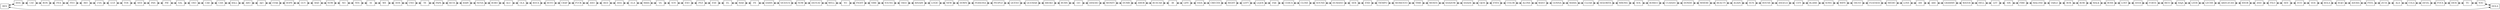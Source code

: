 digraph G {
 rankdir=LR 
 node[shape=box] 
node1[label = "RES"]
node2[label = "DOG"]
node3[label = "CAT"]
node4[label = "RON"]
node5[label = "FEA"]
node6[label = "FEO"]
node7[label = "RIO"]
node8[label = "UVA"]
node9[label = "LUZ"]
node10[label = "TOS"]
node11[label = "SED"]
node12[label = "PAN"]
node13[label = "PIE"]
node14[label = "SAL"]
node15[label = "OSO"]
node16[label = "CAR"]
node17[label = "CAN"]
node18[label = "BALL"]
node19[label = "ARO"]
node20[label = "AJO"]
node21[label = "OTAK"]
node22[label = "HOPE"]
node23[label = "GUY"]
node24[label = "BAD"]
node25[label = "NOW"]
node26[label = "NO"]
node27[label = "YES"]
node28[label = "SI"]
node29[label = "WE"]
node30[label = "DOS"]
node31[label = "UNO"]
node32[label = "TE"]
node33[label = "PAPA"]
node34[label = "RETA"]
node35[label = "BABY"]
node36[label = "NENA"]
node37[label = "ROBO"]
node38[label = "ALU"]
node39[label = "OLA"]
node40[label = "ROCA"]
node41[label = "ROTO"]
node42[label = "CRAP"]
node43[label = "FUCK"]
node44[label = "ANO"]
node45[label = "RED"]
node46[label = "ANA"]
node47[label = "ELA"]
node48[label = "MIRA"]
node49[label = "VA"]
node50[label = "VOY"]
node51[label = "ESO"]
node52[label = "PEZ"]
node53[label = "ESE"]
node54[label = "EL"]
node55[label = "MAR"]
node56[label = "FE"]
node57[label = "DAMN"]
node58[label = "VICIOUS"]
node59[label = "NOW"]
node60[label = "DEFEAT"]
node61[label = "WELL"]
node62[label = "YO"]
node63[label = "FIGHT"]
node64[label = "VIBE"]
node65[label = "YOUNG"]
node66[label = "TREE"]
node67[label = "BINARY"]
node68[label = "LOGIC"]
node69[label = "NEW"]
node70[label = "DOWN"]
node71[label = "PERSONA"]
node72[label = "PEOPLE"]
node73[label = "QUESO"]
node74[label = "QUEMAR"]
node75[label = "BROKE"]
node76[label = "BURN"]
node77[label = "GO"]
node78[label = "DINERO"]
node79[label = "MONEY"]
node80[label = "DUMB"]
node81[label = "AMOR"]
node82[label = "BUSCAR"]
node83[label = "IR"]
node84[label = "LIFE"]
node85[label = "VIDA"]
node86[label = "CRECER"]
node87[label = "RIGHT"]
node88[label = "LEFT"]
node89[label = "LEJOS"]
node90[label = "FAR"]
node91[label = "CERCA"]
node92[label = "CLOSE"]
node93[label = "SOUND"]
node94[label = "HUMANO"]
node95[label = "SER"]
node96[label = "END"]
node97[label = "TIEMPO"]
node98[label = "MOMENTO"]
node99[label = "TIME"]
node100[label = "MOSES"]
node101[label = "SHADOW"]
node102[label = "SHADE"]
node103[label = "OJOS"]
node104[label = "EYES"]
node105[label = "COLOR"]
node106[label = "ALONE"]
node107[label = "WANT"]
node108[label = "GONNA"]
node109[label = "MAMA"]
node110[label = "CLEAR"]
node111[label = "SEñORITA"]
node112[label = "WRONG"]
node113[label = "SOL"]
node114[label = "ROMEO"]
node115[label = "CUANDO"]
node116[label = "DONDE"]
node117[label = "WHERE"]
node118[label = "BEAUTY"]
node119[label = "AGAIN"]
node120[label = "SUN"]
node121[label = "HOUSE"]
node122[label = "ANGELS"]
node123[label = "CITY"]
node124[label = "BLAME"]
node125[label = "SONG"]
node126[label = "WIFE"]
node127[label = "TRUST"]
node128[label = "FEATHER"]
node129[label = "MEDIC"]
node130[label = "LOVE"]
node131[label = "AM"]
node132[label = "ARE"]
node133[label = "GRAMMY"]
node134[label = "WATER"]
node135[label = "HELL"]
node136[label = "LET"]
node137[label = "SIX"]
node138[label = "FIRE"]
node139[label = "MALONE"]
node140[label = "TABLE"]
node141[label = "BOX"]
node142[label = "ROW"]
node143[label = "WALK"]
node144[label = "BOSS"]
node145[label = "LOST"]
node146[label = "AYER"]
node147[label = "FORTE"]
node148[label = "RICO"]
node149[label = "RAJA"]
node150[label = "LEER"]
node151[label = "LECHE"]
node152[label = "ABDUZCAN"]
node153[label = "XNOR"]
node154[label = "AND"]
node155[label = "FILO"]
node156[label = "SEE"]
node157[label = "ECO"]
node158[label = "VER"]
node159[label = "ROLA"]
node160[label = "ROJO"]
node161[label = "AHORA"]
node162[label = "FEEL"]
node163[label = "ZETA"]
node164[label = "ALA"]
node165[label = "COLA"]
node166[label = "DEVIL"]
node167[label = "FOCA"]
node168[label = "DIOS"]
node169[label = "TU"]
node170[label = "YOU"]
node171[label = "HOLA"]
node1->node2->node3->node4->node5->node6->node7->node8->node9->node10->node11->node12->node13->node14->node15->node16->node17->node18->node19->node20->node21->node22->node23->node24->node25->node26->node27->node28->node29->node30->node31->node32->node33->node34->node35->node36->node37->node38->node39->node40->node41->node42->node43->node44->node45->node46->node47->node48->node49->node50->node51->node52->node53->node54->node55->node56->node57->node58->node59->node60->node61->node62->node63->node64->node65->node66->node67->node68->node69->node70->node71->node72->node73->node74->node75->node76->node77->node78->node79->node80->node81->node82->node83->node84->node85->node86->node87->node88->node89->node90->node91->node92->node93->node94->node95->node96->node97->node98->node99->node100->node101->node102->node103->node104->node105->node106->node107->node108->node109->node110->node111->node112->node113->node114->node115->node116->node117->node118->node119->node120->node121->node122->node123->node124->node125->node126->node127->node128->node129->node130->node131->node132->node133->node134->node135->node136->node137->node138->node139->node140->node141->node142->node143->node144->node145->node146->node147->node148->node149->node150->node151->node152->node153->node154->node155->node156->node157->node158->node159->node160->node161->node162->node163->node164->node165->node166->node167->node168->node169->node170->node171->node1 [dir=both]

}
